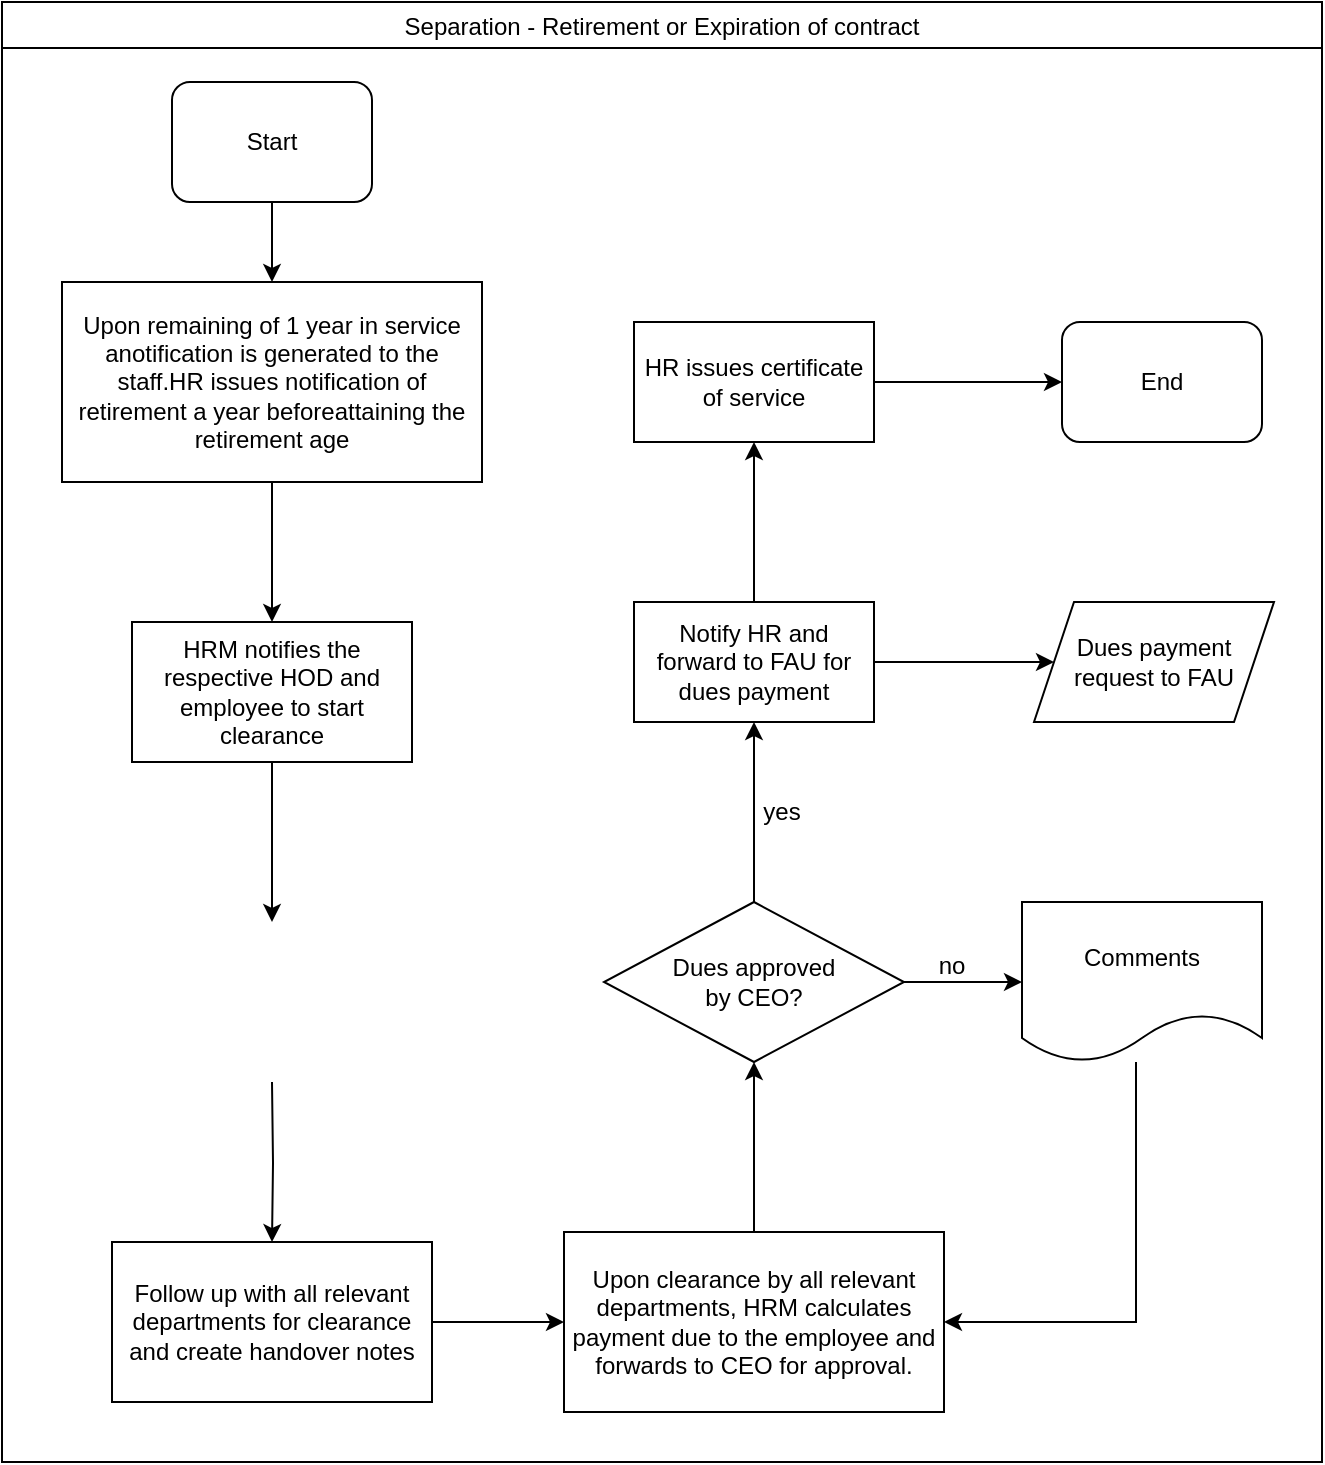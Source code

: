 <mxfile version="14.9.3" type="github">
  <diagram id="FhkFVt4sXrzeg-nRiGku" name="Page-1">
    <mxGraphModel dx="1038" dy="508" grid="1" gridSize="10" guides="1" tooltips="1" connect="1" arrows="1" fold="1" page="1" pageScale="1" pageWidth="1169" pageHeight="827" math="0" shadow="0">
      <root>
        <mxCell id="0" />
        <mxCell id="1" parent="0" />
        <mxCell id="TeyzFELnXTnuhCw4mWm0-1" value="Separation - Retirement or Expiration of contract" style="swimlane;fontStyle=0" vertex="1" parent="1">
          <mxGeometry x="10" y="10" width="660" height="730" as="geometry" />
        </mxCell>
        <mxCell id="TeyzFELnXTnuhCw4mWm0-2" value="Start" style="rounded=1;whiteSpace=wrap;html=1;" vertex="1" parent="TeyzFELnXTnuhCw4mWm0-1">
          <mxGeometry x="85" y="40" width="100" height="60" as="geometry" />
        </mxCell>
        <mxCell id="TeyzFELnXTnuhCw4mWm0-3" value="" style="edgeStyle=orthogonalEdgeStyle;rounded=0;orthogonalLoop=1;jettySize=auto;html=1;" edge="1" parent="TeyzFELnXTnuhCw4mWm0-1" source="TeyzFELnXTnuhCw4mWm0-4" target="TeyzFELnXTnuhCw4mWm0-7">
          <mxGeometry relative="1" as="geometry" />
        </mxCell>
        <mxCell id="TeyzFELnXTnuhCw4mWm0-4" value="&lt;span lang=&quot;EN-GB&quot;&gt;Upon remaining of 1 year in service anotification is generated to the staff.&lt;span&gt;HR issues notification of retirement a year beforeattaining the retirement age&lt;/span&gt;&lt;/span&gt;" style="rounded=0;whiteSpace=wrap;html=1;" vertex="1" parent="TeyzFELnXTnuhCw4mWm0-1">
          <mxGeometry x="30" y="140" width="210" height="100" as="geometry" />
        </mxCell>
        <mxCell id="TeyzFELnXTnuhCw4mWm0-5" value="" style="edgeStyle=orthogonalEdgeStyle;rounded=0;orthogonalLoop=1;jettySize=auto;html=1;" edge="1" parent="TeyzFELnXTnuhCw4mWm0-1" source="TeyzFELnXTnuhCw4mWm0-2" target="TeyzFELnXTnuhCw4mWm0-4">
          <mxGeometry relative="1" as="geometry">
            <mxPoint x="135" y="180" as="targetPoint" />
          </mxGeometry>
        </mxCell>
        <mxCell id="TeyzFELnXTnuhCw4mWm0-6" value="" style="edgeStyle=orthogonalEdgeStyle;rounded=0;orthogonalLoop=1;jettySize=auto;html=1;" edge="1" parent="TeyzFELnXTnuhCw4mWm0-1" source="TeyzFELnXTnuhCw4mWm0-7">
          <mxGeometry relative="1" as="geometry">
            <mxPoint x="135" y="460" as="targetPoint" />
          </mxGeometry>
        </mxCell>
        <mxCell id="TeyzFELnXTnuhCw4mWm0-7" value="&lt;span lang=&quot;EN-GB&quot;&gt;HRM notifies the respective HOD and employee to start clearance&lt;br&gt;&lt;/span&gt;" style="rounded=0;whiteSpace=wrap;html=1;" vertex="1" parent="TeyzFELnXTnuhCw4mWm0-1">
          <mxGeometry x="65" y="310" width="140" height="70" as="geometry" />
        </mxCell>
        <mxCell id="TeyzFELnXTnuhCw4mWm0-8" value="" style="edgeStyle=orthogonalEdgeStyle;rounded=0;orthogonalLoop=1;jettySize=auto;html=1;" edge="1" parent="TeyzFELnXTnuhCw4mWm0-1" target="TeyzFELnXTnuhCw4mWm0-11">
          <mxGeometry relative="1" as="geometry">
            <mxPoint x="135" y="540" as="sourcePoint" />
          </mxGeometry>
        </mxCell>
        <mxCell id="TeyzFELnXTnuhCw4mWm0-10" value="" style="edgeStyle=orthogonalEdgeStyle;rounded=0;orthogonalLoop=1;jettySize=auto;html=1;" edge="1" parent="TeyzFELnXTnuhCw4mWm0-1" source="TeyzFELnXTnuhCw4mWm0-11" target="TeyzFELnXTnuhCw4mWm0-13">
          <mxGeometry relative="1" as="geometry" />
        </mxCell>
        <mxCell id="TeyzFELnXTnuhCw4mWm0-11" value="&lt;span lang=&quot;EN-GB&quot;&gt;Follow up with all relevant departments for clearance and create handover notes&lt;/span&gt;" style="rounded=0;whiteSpace=wrap;html=1;" vertex="1" parent="TeyzFELnXTnuhCw4mWm0-1">
          <mxGeometry x="55" y="620" width="160" height="80" as="geometry" />
        </mxCell>
        <mxCell id="TeyzFELnXTnuhCw4mWm0-12" value="" style="edgeStyle=orthogonalEdgeStyle;rounded=0;orthogonalLoop=1;jettySize=auto;html=1;" edge="1" parent="TeyzFELnXTnuhCw4mWm0-1" source="TeyzFELnXTnuhCw4mWm0-13" target="TeyzFELnXTnuhCw4mWm0-16">
          <mxGeometry relative="1" as="geometry" />
        </mxCell>
        <mxCell id="TeyzFELnXTnuhCw4mWm0-13" value="&lt;span lang=&quot;EN-GB&quot;&gt;Upon clearance by all relevant departments, HRM calculates payment due to the employee and forwards to CEO for approval.&lt;/span&gt;" style="rounded=0;whiteSpace=wrap;html=1;" vertex="1" parent="TeyzFELnXTnuhCw4mWm0-1">
          <mxGeometry x="281" y="615" width="190" height="90" as="geometry" />
        </mxCell>
        <mxCell id="TeyzFELnXTnuhCw4mWm0-14" value="" style="edgeStyle=orthogonalEdgeStyle;rounded=0;orthogonalLoop=1;jettySize=auto;html=1;" edge="1" parent="TeyzFELnXTnuhCw4mWm0-1" source="TeyzFELnXTnuhCw4mWm0-16" target="TeyzFELnXTnuhCw4mWm0-18">
          <mxGeometry relative="1" as="geometry" />
        </mxCell>
        <mxCell id="TeyzFELnXTnuhCw4mWm0-15" value="" style="edgeStyle=orthogonalEdgeStyle;rounded=0;orthogonalLoop=1;jettySize=auto;html=1;" edge="1" parent="TeyzFELnXTnuhCw4mWm0-1" source="TeyzFELnXTnuhCw4mWm0-16" target="TeyzFELnXTnuhCw4mWm0-21">
          <mxGeometry relative="1" as="geometry" />
        </mxCell>
        <mxCell id="TeyzFELnXTnuhCw4mWm0-16" value="&lt;div&gt;Dues approved&lt;/div&gt;&lt;div&gt; by CEO?&lt;/div&gt;" style="rhombus;whiteSpace=wrap;html=1;rounded=0;" vertex="1" parent="TeyzFELnXTnuhCw4mWm0-1">
          <mxGeometry x="301" y="450" width="150" height="80" as="geometry" />
        </mxCell>
        <mxCell id="TeyzFELnXTnuhCw4mWm0-17" value="" style="edgeStyle=orthogonalEdgeStyle;rounded=0;orthogonalLoop=1;jettySize=auto;html=1;entryX=1;entryY=0.5;entryDx=0;entryDy=0;exitX=0.475;exitY=1;exitDx=0;exitDy=0;exitPerimeter=0;" edge="1" parent="TeyzFELnXTnuhCw4mWm0-1" source="TeyzFELnXTnuhCw4mWm0-18" target="TeyzFELnXTnuhCw4mWm0-13">
          <mxGeometry relative="1" as="geometry">
            <mxPoint x="570" y="620" as="targetPoint" />
          </mxGeometry>
        </mxCell>
        <mxCell id="TeyzFELnXTnuhCw4mWm0-18" value="Comments" style="shape=document;whiteSpace=wrap;html=1;boundedLbl=1;rounded=0;" vertex="1" parent="TeyzFELnXTnuhCw4mWm0-1">
          <mxGeometry x="510" y="450" width="120" height="80" as="geometry" />
        </mxCell>
        <mxCell id="TeyzFELnXTnuhCw4mWm0-19" value="" style="edgeStyle=orthogonalEdgeStyle;rounded=0;orthogonalLoop=1;jettySize=auto;html=1;" edge="1" parent="TeyzFELnXTnuhCw4mWm0-1" source="TeyzFELnXTnuhCw4mWm0-21" target="TeyzFELnXTnuhCw4mWm0-24">
          <mxGeometry relative="1" as="geometry" />
        </mxCell>
        <mxCell id="TeyzFELnXTnuhCw4mWm0-20" value="" style="edgeStyle=orthogonalEdgeStyle;rounded=0;orthogonalLoop=1;jettySize=auto;html=1;" edge="1" parent="TeyzFELnXTnuhCw4mWm0-1" source="TeyzFELnXTnuhCw4mWm0-21" target="TeyzFELnXTnuhCw4mWm0-26">
          <mxGeometry relative="1" as="geometry" />
        </mxCell>
        <mxCell id="TeyzFELnXTnuhCw4mWm0-21" value="Notify HR and forward to FAU for dues payment" style="whiteSpace=wrap;html=1;rounded=0;" vertex="1" parent="TeyzFELnXTnuhCw4mWm0-1">
          <mxGeometry x="316" y="300" width="120" height="60" as="geometry" />
        </mxCell>
        <mxCell id="TeyzFELnXTnuhCw4mWm0-22" value="yes" style="text;html=1;strokeColor=none;fillColor=none;align=center;verticalAlign=middle;whiteSpace=wrap;rounded=0;" vertex="1" parent="TeyzFELnXTnuhCw4mWm0-1">
          <mxGeometry x="370" y="395" width="40" height="20" as="geometry" />
        </mxCell>
        <mxCell id="TeyzFELnXTnuhCw4mWm0-23" value="" style="edgeStyle=orthogonalEdgeStyle;rounded=0;orthogonalLoop=1;jettySize=auto;html=1;entryX=0;entryY=0.5;entryDx=0;entryDy=0;" edge="1" parent="TeyzFELnXTnuhCw4mWm0-1" source="TeyzFELnXTnuhCw4mWm0-24" target="TeyzFELnXTnuhCw4mWm0-25">
          <mxGeometry relative="1" as="geometry">
            <mxPoint x="516" y="190" as="targetPoint" />
          </mxGeometry>
        </mxCell>
        <mxCell id="TeyzFELnXTnuhCw4mWm0-24" value="HR issues certificate of service" style="whiteSpace=wrap;html=1;rounded=0;" vertex="1" parent="TeyzFELnXTnuhCw4mWm0-1">
          <mxGeometry x="316" y="160" width="120" height="60" as="geometry" />
        </mxCell>
        <mxCell id="TeyzFELnXTnuhCw4mWm0-25" value="End" style="rounded=1;whiteSpace=wrap;html=1;" vertex="1" parent="TeyzFELnXTnuhCw4mWm0-1">
          <mxGeometry x="530" y="160" width="100" height="60" as="geometry" />
        </mxCell>
        <mxCell id="TeyzFELnXTnuhCw4mWm0-26" value="Dues payment request to FAU" style="shape=parallelogram;perimeter=parallelogramPerimeter;whiteSpace=wrap;html=1;fixedSize=1;rounded=0;" vertex="1" parent="TeyzFELnXTnuhCw4mWm0-1">
          <mxGeometry x="516" y="300" width="120" height="60" as="geometry" />
        </mxCell>
        <mxCell id="TeyzFELnXTnuhCw4mWm0-27" value="no" style="text;html=1;strokeColor=none;fillColor=none;align=center;verticalAlign=middle;whiteSpace=wrap;rounded=0;" vertex="1" parent="1">
          <mxGeometry x="465" y="482" width="40" height="20" as="geometry" />
        </mxCell>
      </root>
    </mxGraphModel>
  </diagram>
</mxfile>

